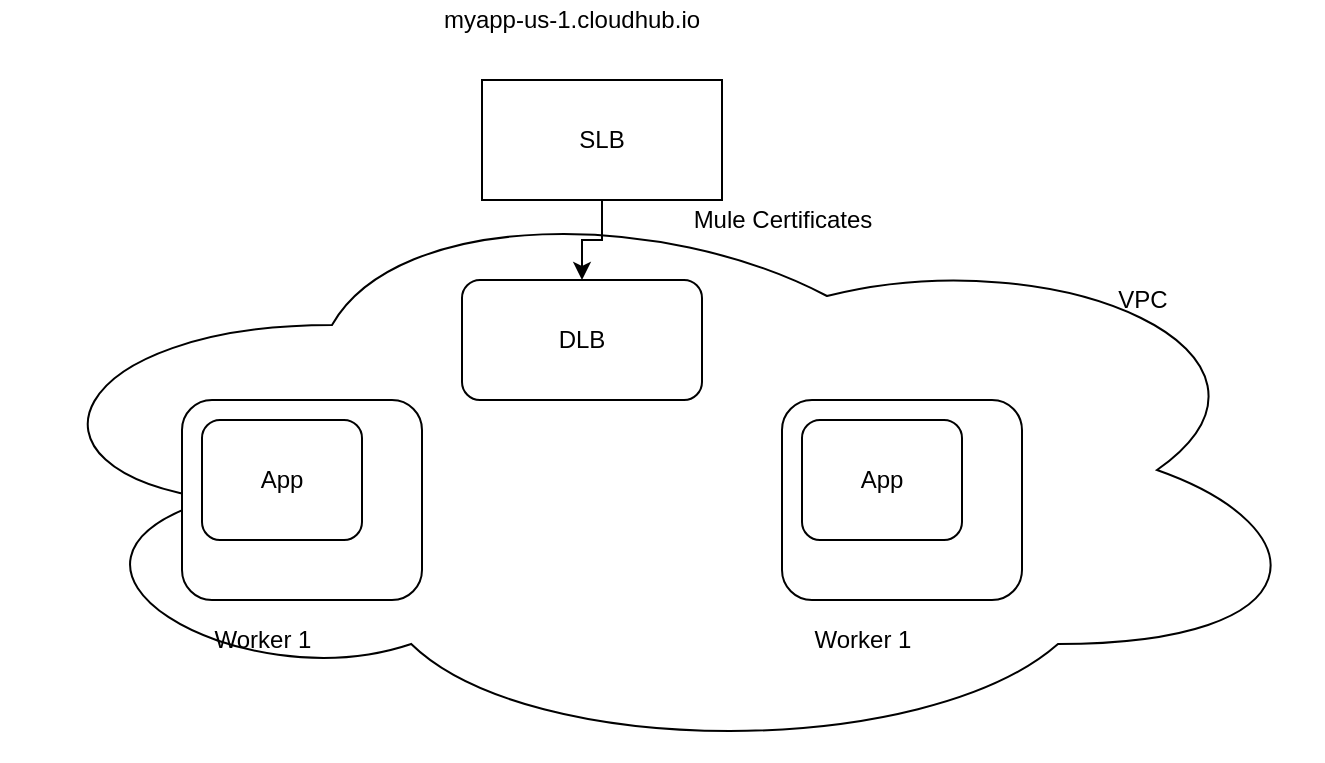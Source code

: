 <mxfile version="13.7.7" type="device"><diagram id="-do-9cmor5xFVLwNpc4G" name="Page-1"><mxGraphModel dx="946" dy="562" grid="1" gridSize="10" guides="1" tooltips="1" connect="1" arrows="1" fold="1" page="1" pageScale="1" pageWidth="1169" pageHeight="1654" math="0" shadow="0"><root><mxCell id="0"/><mxCell id="1" parent="0"/><mxCell id="oq2eDwQQYBQ7bRrbbrlw-24" value="" style="ellipse;shape=cloud;whiteSpace=wrap;html=1;" vertex="1" parent="1"><mxGeometry x="60" y="130" width="660" height="290" as="geometry"/></mxCell><mxCell id="oq2eDwQQYBQ7bRrbbrlw-15" value="myapp-us-1.cloudhub.io" style="text;html=1;strokeColor=none;fillColor=none;align=center;verticalAlign=middle;whiteSpace=wrap;rounded=0;" vertex="1" parent="1"><mxGeometry x="260" y="40" width="170" height="20" as="geometry"/></mxCell><mxCell id="oq2eDwQQYBQ7bRrbbrlw-28" value="" style="edgeStyle=orthogonalEdgeStyle;rounded=0;orthogonalLoop=1;jettySize=auto;html=1;" edge="1" parent="1" source="oq2eDwQQYBQ7bRrbbrlw-16" target="oq2eDwQQYBQ7bRrbbrlw-27"><mxGeometry relative="1" as="geometry"/></mxCell><mxCell id="oq2eDwQQYBQ7bRrbbrlw-16" value="SLB" style="rounded=0;whiteSpace=wrap;html=1;" vertex="1" parent="1"><mxGeometry x="300" y="80" width="120" height="60" as="geometry"/></mxCell><mxCell id="oq2eDwQQYBQ7bRrbbrlw-17" value="" style="rounded=1;whiteSpace=wrap;html=1;" vertex="1" parent="1"><mxGeometry x="150" y="240" width="120" height="100" as="geometry"/></mxCell><mxCell id="oq2eDwQQYBQ7bRrbbrlw-18" value="App" style="rounded=1;whiteSpace=wrap;html=1;" vertex="1" parent="1"><mxGeometry x="160" y="250" width="80" height="60" as="geometry"/></mxCell><mxCell id="oq2eDwQQYBQ7bRrbbrlw-19" value="Worker 1" style="text;html=1;align=center;verticalAlign=middle;resizable=0;points=[];autosize=1;" vertex="1" parent="1"><mxGeometry x="160" y="350" width="60" height="20" as="geometry"/></mxCell><mxCell id="oq2eDwQQYBQ7bRrbbrlw-20" value="" style="rounded=1;whiteSpace=wrap;html=1;" vertex="1" parent="1"><mxGeometry x="450" y="240" width="120" height="100" as="geometry"/></mxCell><mxCell id="oq2eDwQQYBQ7bRrbbrlw-21" value="App" style="rounded=1;whiteSpace=wrap;html=1;" vertex="1" parent="1"><mxGeometry x="460" y="250" width="80" height="60" as="geometry"/></mxCell><mxCell id="oq2eDwQQYBQ7bRrbbrlw-22" value="Worker 1" style="text;html=1;align=center;verticalAlign=middle;resizable=0;points=[];autosize=1;" vertex="1" parent="1"><mxGeometry x="460" y="350" width="60" height="20" as="geometry"/></mxCell><mxCell id="oq2eDwQQYBQ7bRrbbrlw-23" value="Mule Certificates" style="text;html=1;align=center;verticalAlign=middle;resizable=0;points=[];autosize=1;" vertex="1" parent="1"><mxGeometry x="400" y="140" width="100" height="20" as="geometry"/></mxCell><mxCell id="oq2eDwQQYBQ7bRrbbrlw-26" value="VPC" style="text;html=1;align=center;verticalAlign=middle;resizable=0;points=[];autosize=1;" vertex="1" parent="1"><mxGeometry x="610" y="180" width="40" height="20" as="geometry"/></mxCell><mxCell id="oq2eDwQQYBQ7bRrbbrlw-27" value="DLB" style="rounded=1;whiteSpace=wrap;html=1;" vertex="1" parent="1"><mxGeometry x="290" y="180" width="120" height="60" as="geometry"/></mxCell></root></mxGraphModel></diagram></mxfile>